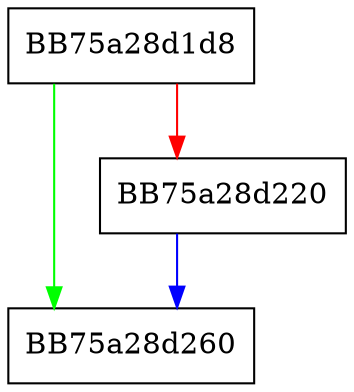 digraph sqlite3AllocateIndexObject {
  node [shape="box"];
  graph [splines=ortho];
  BB75a28d1d8 -> BB75a28d260 [color="green"];
  BB75a28d1d8 -> BB75a28d220 [color="red"];
  BB75a28d220 -> BB75a28d260 [color="blue"];
}